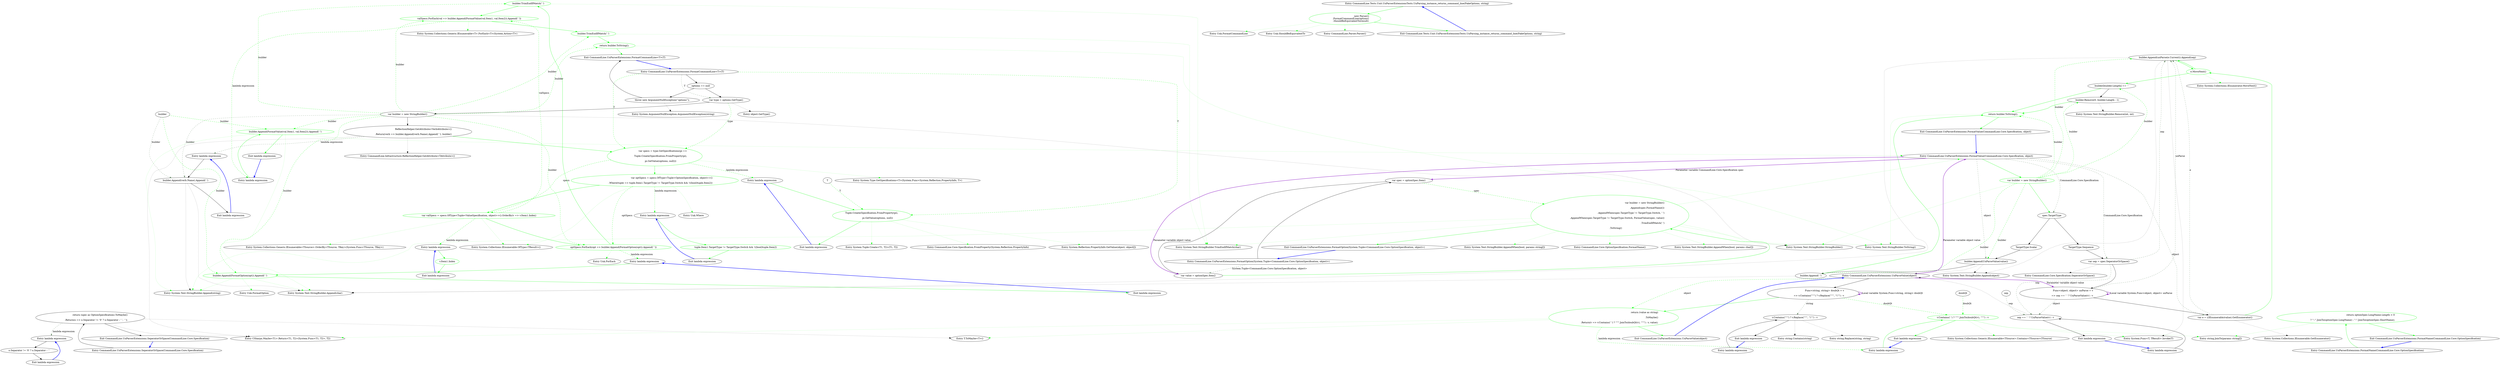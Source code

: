 digraph  {
m1_90 [label="Entry System.Collections.Generic.IEnumerable<TSource>.Contains<TSource>(TSource)", span="0-0", cluster="System.Collections.Generic.IEnumerable<TSource>.Contains<TSource>(TSource)", file="UnParserExtensions.cs"];
m1_32 [label="Entry System.Text.StringBuilder.Append(char)", span="0-0", cluster="System.Text.StringBuilder.Append(char)", file="UnParserExtensions.cs"];
m1_26 [label="Entry System.Collections.Generic.IEnumerable<T>.ForEach<T>(System.Action<T>)", span="253-253", cluster="System.Collections.Generic.IEnumerable<T>.ForEach<T>(System.Action<T>)", file="UnParserExtensions.cs"];
m1_19 [label="Entry CSharpx.Maybe<T1>.Return<T1, T2>(System.Func<T1, T2>, T2)", span="126-126", cluster="CSharpx.Maybe<T1>.Return<T1, T2>(System.Func<T1, T2>, T2)", file="UnParserExtensions.cs"];
m1_98 [label="Entry CommandLine.UnParserExtensions.FormatOption(System.Tuple<CommandLine.Core.OptionSpecification, object>)", span="81-81", cluster="CommandLine.UnParserExtensions.FormatOption(System.Tuple<CommandLine.Core.OptionSpecification, object>)", file="UnParserExtensions.cs"];
m1_101 [label="var builder = new StringBuilder()\r\n                    .Append(spec.FormatName())\r\n                    .AppendWhen(spec.TargetType != TargetType.Switch, ' ')\r\n                    .AppendWhen(spec.TargetType != TargetType.Switch, FormatValue(spec, value))\r\n                    .TrimEndIfMatch(' ')\r\n                .ToString()", span="85-90", cluster="CommandLine.UnParserExtensions.FormatOption(System.Tuple<CommandLine.Core.OptionSpecification, object>)", color=green, community=0, file="UnParserExtensions.cs"];
m1_99 [label="var spec = optionSpec.Item1", span="83-83", cluster="CommandLine.UnParserExtensions.FormatOption(System.Tuple<CommandLine.Core.OptionSpecification, object>)", file="UnParserExtensions.cs"];
m1_100 [label="var value = optionSpec.Item2", span="84-84", cluster="CommandLine.UnParserExtensions.FormatOption(System.Tuple<CommandLine.Core.OptionSpecification, object>)", file="UnParserExtensions.cs"];
m1_102 [label="Exit CommandLine.UnParserExtensions.FormatOption(System.Tuple<CommandLine.Core.OptionSpecification, object>)", span="81-81", cluster="CommandLine.UnParserExtensions.FormatOption(System.Tuple<CommandLine.Core.OptionSpecification, object>)", file="UnParserExtensions.cs"];
m1_104 [label="Entry System.Text.StringBuilder.AppendWhen(bool, params char[])", span="21-21", cluster="System.Text.StringBuilder.AppendWhen(bool, params char[])", file="UnParserExtensions.cs"];
m1_92 [label="Entry CommandLine.UnParserExtensions.SeperatorOrSpace(CommandLine.Core.Specification)", span="75-75", cluster="CommandLine.UnParserExtensions.SeperatorOrSpace(CommandLine.Core.Specification)", file="UnParserExtensions.cs"];
m1_93 [label="return (spec as OptionSpecification).ToMaybe()\r\n                .Return(o => o.Separator != '\0' ? o.Separator : ' ', ' ');", span="77-78", cluster="CommandLine.UnParserExtensions.SeperatorOrSpace(CommandLine.Core.Specification)", file="UnParserExtensions.cs"];
m1_94 [label="Exit CommandLine.UnParserExtensions.SeperatorOrSpace(CommandLine.Core.Specification)", span="75-75", cluster="CommandLine.UnParserExtensions.SeperatorOrSpace(CommandLine.Core.Specification)", file="UnParserExtensions.cs"];
m1_52 [label="Entry CommandLine.UnParserExtensions.FormatValue(CommandLine.Core.Specification, object)", span="42-42", cluster="CommandLine.UnParserExtensions.FormatValue(CommandLine.Core.Specification, object)", file="UnParserExtensions.cs"];
m1_53 [label="var builder = new StringBuilder()", span="44-44", cluster="CommandLine.UnParserExtensions.FormatValue(CommandLine.Core.Specification, object)", color=green, community=0, file="UnParserExtensions.cs"];
m1_54 [label="spec.TargetType", span="45-45", cluster="CommandLine.UnParserExtensions.FormatValue(CommandLine.Core.Specification, object)", file="UnParserExtensions.cs"];
m1_56 [label="builder.Append(UnParseValue(value))", span="48-48", cluster="CommandLine.UnParserExtensions.FormatValue(CommandLine.Core.Specification, object)", file="UnParserExtensions.cs"];
m1_57 [label="builder.Append(' ')", span="49-49", cluster="CommandLine.UnParserExtensions.FormatValue(CommandLine.Core.Specification, object)", file="UnParserExtensions.cs"];
m1_63 [label="builder.Append(unParse(e.Current)).Append(sep)", span="57-57", cluster="CommandLine.UnParserExtensions.FormatValue(CommandLine.Core.Specification, object)", file="UnParserExtensions.cs"];
m1_64 [label="builder[builder.Length] == ' '", span="58-58", cluster="CommandLine.UnParserExtensions.FormatValue(CommandLine.Core.Specification, object)", file="UnParserExtensions.cs"];
m1_65 [label="builder.Remove(0, builder.Length - 1)", span="59-59", cluster="CommandLine.UnParserExtensions.FormatValue(CommandLine.Core.Specification, object)", file="UnParserExtensions.cs"];
m1_66 [label="return builder.ToString();", span="62-62", cluster="CommandLine.UnParserExtensions.FormatValue(CommandLine.Core.Specification, object)", color=green, community=0, file="UnParserExtensions.cs"];
m1_62 [label="e.MoveNext()", span="56-56", cluster="CommandLine.UnParserExtensions.FormatValue(CommandLine.Core.Specification, object)", color=green, community=0, file="UnParserExtensions.cs"];
m1_61 [label="var e = ((IEnumerable)value).GetEnumerator()", span="55-55", cluster="CommandLine.UnParserExtensions.FormatValue(CommandLine.Core.Specification, object)", file="UnParserExtensions.cs"];
m1_59 [label="var sep = spec.SeperatorOrSpace()", span="52-52", cluster="CommandLine.UnParserExtensions.FormatValue(CommandLine.Core.Specification, object)", file="UnParserExtensions.cs"];
m1_55 [label="TargetType.Scalar", span="47-47", cluster="CommandLine.UnParserExtensions.FormatValue(CommandLine.Core.Specification, object)", file="UnParserExtensions.cs"];
m1_58 [label="TargetType.Sequence", span="51-51", cluster="CommandLine.UnParserExtensions.FormatValue(CommandLine.Core.Specification, object)", file="UnParserExtensions.cs"];
m1_60 [label="Func<object, object> unParse = v\r\n                        => sep == ' ' ? UnParseValue(v) : v", span="53-54", cluster="CommandLine.UnParserExtensions.FormatValue(CommandLine.Core.Specification, object)", file="UnParserExtensions.cs"];
m1_67 [label="Exit CommandLine.UnParserExtensions.FormatValue(CommandLine.Core.Specification, object)", span="42-42", cluster="CommandLine.UnParserExtensions.FormatValue(CommandLine.Core.Specification, object)", file="UnParserExtensions.cs"];
m1_71 [label="Entry System.Collections.IEnumerable.GetEnumerator()", span="0-0", cluster="System.Collections.IEnumerable.GetEnumerator()", file="UnParserExtensions.cs"];
m1_73 [label="Entry System.Func<T, TResult>.Invoke(T)", span="0-0", cluster="System.Func<T, TResult>.Invoke(T)", file="UnParserExtensions.cs"];
m1_0 [label="Entry CommandLine.UnParserExtensions.FormatCommandLine<T>(T)", span="17-17", cluster="CommandLine.UnParserExtensions.FormatCommandLine<T>(T)", file="UnParserExtensions.cs"];
m1_6 [label="var specs = type.GetSpecifications(pi =>\r\n                Tuple.Create(Specification.FromProperty(pi),\r\n                pi.GetValue(options, null)))", span="27-29", cluster="CommandLine.UnParserExtensions.FormatCommandLine<T>(T)", color=green, community=0, file="UnParserExtensions.cs"];
m1_3 [label="var type = options.GetType()", span="21-21", cluster="CommandLine.UnParserExtensions.FormatCommandLine<T>(T)", file="UnParserExtensions.cs"];
m1_5 [label="ReflectionHelper.GetAttribute<VerbAttribute>()\r\n                .Return(verb => builder.Append(verb.Name).Append(' '), builder)", span="24-25", cluster="CommandLine.UnParserExtensions.FormatCommandLine<T>(T)", file="UnParserExtensions.cs"];
m1_7 [label="var optSpecs = specs.OfType<Tuple<OptionSpecification, object>>()\r\n                .Where(tuple => tuple.Item1.TargetType != TargetType.Switch && !((bool)tuple.Item2))", span="30-31", cluster="CommandLine.UnParserExtensions.FormatCommandLine<T>(T)", color=green, community=0, file="UnParserExtensions.cs"];
m1_8 [label="var valSpecs = specs.OfType<Tuple<ValueSpecification, object>>().OrderBy(v => v.Item1.Index)", span="32-32", cluster="CommandLine.UnParserExtensions.FormatCommandLine<T>(T)", color=green, community=0, file="UnParserExtensions.cs"];
m1_9 [label="optSpecs.ForEach(opt => builder.Append(FormatOption(opt)).Append(' '))", span="34-34", cluster="CommandLine.UnParserExtensions.FormatCommandLine<T>(T)", color=green, community=0, file="UnParserExtensions.cs"];
m1_4 [label="var builder = new StringBuilder()", span="22-22", cluster="CommandLine.UnParserExtensions.FormatCommandLine<T>(T)", file="UnParserExtensions.cs"];
m1_10 [label="builder.TrimEndIfMatch(' ')", span="35-35", cluster="CommandLine.UnParserExtensions.FormatCommandLine<T>(T)", color=green, community=0, file="UnParserExtensions.cs"];
m1_11 [label="valSpecs.ForEach(val => builder.Append(FormatValue(val.Item1, val.Item2)).Append(' '))", span="36-36", cluster="CommandLine.UnParserExtensions.FormatCommandLine<T>(T)", color=green, community=0, file="UnParserExtensions.cs"];
m1_12 [label="builder.TrimEndIfMatch(' ')", span="37-37", cluster="CommandLine.UnParserExtensions.FormatCommandLine<T>(T)", color=green, community=0, file="UnParserExtensions.cs"];
m1_13 [label="return builder.ToString();", span="39-39", cluster="CommandLine.UnParserExtensions.FormatCommandLine<T>(T)", color=green, community=0, file="UnParserExtensions.cs"];
m1_1 [label="options == null", span="19-19", cluster="CommandLine.UnParserExtensions.FormatCommandLine<T>(T)", file="UnParserExtensions.cs"];
m1_2 [label="throw new ArgumentNullException(''options'');", span="19-19", cluster="CommandLine.UnParserExtensions.FormatCommandLine<T>(T)", file="UnParserExtensions.cs"];
m1_14 [label="Exit CommandLine.UnParserExtensions.FormatCommandLine<T>(T)", span="17-17", cluster="CommandLine.UnParserExtensions.FormatCommandLine<T>(T)", file="UnParserExtensions.cs"];
m1_22 [label="Entry Unk.Where", span="", cluster="Unk.Where", file="UnParserExtensions.cs"];
m1_18 [label="Entry CommandLine.Infrastructure.ReflectionHelper.GetAttribute<TAttribute>()", span="12-12", cluster="CommandLine.Infrastructure.ReflectionHelper.GetAttribute<TAttribute>()", file="UnParserExtensions.cs"];
m1_86 [label="Entry string.Replace(string, string)", span="0-0", cluster="string.Replace(string, string)", file="UnParserExtensions.cs"];
m1_20 [label="Entry System.Type.GetSpecifications<T>(System.Func<System.Reflection.PropertyInfo, T>)", span="14-14", cluster="System.Type.GetSpecifications<T>(System.Func<System.Reflection.PropertyInfo, T>)", file="UnParserExtensions.cs"];
m1_81 [label="Entry T.ToMaybe<T>()", span="105-105", cluster="T.ToMaybe<T>()", file="UnParserExtensions.cs"];
m1_38 [label="Entry System.Tuple.Create<T1, T2>(T1, T2)", span="0-0", cluster="System.Tuple.Create<T1, T2>(T1, T2)", file="UnParserExtensions.cs"];
m1_16 [label="Entry object.GetType()", span="0-0", cluster="object.GetType()", file="UnParserExtensions.cs"];
m1_95 [label="Entry lambda expression", span="78-78", cluster="lambda expression", file="UnParserExtensions.cs"];
m1_33 [label="Entry lambda expression", span="27-29", cluster="lambda expression", file="UnParserExtensions.cs"];
m1_34 [label="Tuple.Create(Specification.FromProperty(pi),\r\n                pi.GetValue(options, null))", span="28-29", cluster="lambda expression", color=green, community=0, file="UnParserExtensions.cs"];
m1_35 [label="Exit lambda expression", span="27-29", cluster="lambda expression", file="UnParserExtensions.cs"];
m1_45 [label="Entry lambda expression", span="34-34", cluster="lambda expression", file="UnParserExtensions.cs"];
m1_46 [label="builder.Append(FormatOption(opt)).Append(' ')", span="34-34", cluster="lambda expression", color=green, community=0, file="UnParserExtensions.cs"];
m1_47 [label="Exit lambda expression", span="34-34", cluster="lambda expression", file="UnParserExtensions.cs"];
m1_49 [label="Entry lambda expression", span="36-36", cluster="lambda expression", file="UnParserExtensions.cs"];
m1_50 [label="builder.Append(FormatValue(val.Item1, val.Item2)).Append(' ')", span="36-36", cluster="lambda expression", color=green, community=0, file="UnParserExtensions.cs"];
m1_51 [label="Exit lambda expression", span="36-36", cluster="lambda expression", file="UnParserExtensions.cs"];
m1_39 [label="Entry lambda expression", span="31-31", cluster="lambda expression", file="UnParserExtensions.cs"];
m1_42 [label="Entry lambda expression", span="32-32", cluster="lambda expression", file="UnParserExtensions.cs"];
m1_40 [label="tuple.Item1.TargetType != TargetType.Switch && !((bool)tuple.Item2)", span="31-31", cluster="lambda expression", color=green, community=0, file="UnParserExtensions.cs"];
m1_41 [label="Exit lambda expression", span="31-31", cluster="lambda expression", file="UnParserExtensions.cs"];
m1_43 [label="v.Item1.Index", span="32-32", cluster="lambda expression", color=green, community=0, file="UnParserExtensions.cs"];
m1_44 [label="Exit lambda expression", span="32-32", cluster="lambda expression", file="UnParserExtensions.cs"];
m1_87 [label="Entry lambda expression", span="72-72", cluster="lambda expression", file="UnParserExtensions.cs"];
m1_88 [label="v.Contains(' ') ? ''\''''.JoinTo(doubQt(v), ''\'''') : v", span="72-72", cluster="lambda expression", color=green, community=0, file="UnParserExtensions.cs"];
m1_89 [label="Exit lambda expression", span="72-72", cluster="lambda expression", file="UnParserExtensions.cs"];
m1_28 [label="Entry lambda expression", span="25-25", cluster="lambda expression", file="UnParserExtensions.cs"];
m1_29 [label="builder.Append(verb.Name).Append(' ')", span="25-25", cluster="lambda expression", file="UnParserExtensions.cs"];
m1_76 [label="sep == ' ' ? UnParseValue(v) : v", span="54-54", cluster="lambda expression", file="UnParserExtensions.cs"];
m1_83 [label="v.Contains(''\'''') ? v.Replace(''\'''', ''\\\'''') : v", span="68-68", cluster="lambda expression", file="UnParserExtensions.cs"];
m1_30 [label="Exit lambda expression", span="25-25", cluster="lambda expression", file="UnParserExtensions.cs"];
m1_75 [label="Entry lambda expression", span="53-54", cluster="lambda expression", file="UnParserExtensions.cs"];
m1_77 [label="Exit lambda expression", span="53-54", cluster="lambda expression", file="UnParserExtensions.cs"];
m1_82 [label="Entry lambda expression", span="67-68", cluster="lambda expression", file="UnParserExtensions.cs"];
m1_84 [label="Exit lambda expression", span="67-68", cluster="lambda expression", file="UnParserExtensions.cs"];
m1_96 [label="o.Separator != '\0' ? o.Separator : ' '", span="78-78", cluster="lambda expression", file="UnParserExtensions.cs"];
m1_97 [label="Exit lambda expression", span="78-78", cluster="lambda expression", file="UnParserExtensions.cs"];
m1_85 [label="Entry string.Contains(string)", span="0-0", cluster="string.Contains(string)", file="UnParserExtensions.cs"];
m1_105 [label="Entry System.Text.StringBuilder.AppendWhen(bool, params string[])", span="9-9", cluster="System.Text.StringBuilder.AppendWhen(bool, params string[])", file="UnParserExtensions.cs"];
m1_68 [label="Entry CommandLine.UnParserExtensions.UnParseValue(object)", span="65-65", cluster="CommandLine.UnParserExtensions.UnParseValue(object)", file="UnParserExtensions.cs"];
m1_79 [label="return (value as string)\r\n                .ToMaybe()\r\n                .Return(v => v.Contains(' ') ? ''\''''.JoinTo(doubQt(v), ''\'''') : v, value);", span="70-72", cluster="CommandLine.UnParserExtensions.UnParseValue(object)", color=green, community=0, file="UnParserExtensions.cs"];
m1_78 [label="Func<string, string> doubQt = v\r\n                => v.Contains(''\'''') ? v.Replace(''\'''', ''\\\'''') : v", span="67-68", cluster="CommandLine.UnParserExtensions.UnParseValue(object)", file="UnParserExtensions.cs"];
m1_80 [label="Exit CommandLine.UnParserExtensions.UnParseValue(object)", span="65-65", cluster="CommandLine.UnParserExtensions.UnParseValue(object)", file="UnParserExtensions.cs"];
m1_23 [label="Entry System.Collections.Generic.IEnumerable<TSource>.OrderBy<TSource, TKey>(System.Func<TSource, TKey>)", span="0-0", cluster="System.Collections.Generic.IEnumerable<TSource>.OrderBy<TSource, TKey>(System.Func<TSource, TKey>)", file="UnParserExtensions.cs"];
m1_25 [label="Entry System.Text.StringBuilder.TrimEndIfMatch(char)", span="86-86", cluster="System.Text.StringBuilder.TrimEndIfMatch(char)", file="UnParserExtensions.cs"];
m1_74 [label="Entry System.Text.StringBuilder.Remove(int, int)", span="0-0", cluster="System.Text.StringBuilder.Remove(int, int)", file="UnParserExtensions.cs"];
m1_48 [label="Entry Unk.FormatOption", span="", cluster="Unk.FormatOption", file="UnParserExtensions.cs"];
m1_91 [label="Entry string.JoinTo(params string[])", span="45-45", cluster="string.JoinTo(params string[])", file="UnParserExtensions.cs"];
m1_27 [label="Entry System.Text.StringBuilder.ToString()", span="0-0", cluster="System.Text.StringBuilder.ToString()", file="UnParserExtensions.cs"];
m1_70 [label="Entry CommandLine.Core.Specification.SeperatorOrSpace()", span="75-75", cluster="CommandLine.Core.Specification.SeperatorOrSpace()", file="UnParserExtensions.cs"];
m1_31 [label="Entry System.Text.StringBuilder.Append(string)", span="0-0", cluster="System.Text.StringBuilder.Append(string)", file="UnParserExtensions.cs"];
m1_103 [label="Entry CommandLine.Core.OptionSpecification.FormatName()", span="93-93", cluster="CommandLine.Core.OptionSpecification.FormatName()", file="UnParserExtensions.cs"];
m1_24 [label="Entry Unk.ForEach", span="", cluster="Unk.ForEach", file="UnParserExtensions.cs"];
m1_69 [label="Entry System.Text.StringBuilder.Append(object)", span="0-0", cluster="System.Text.StringBuilder.Append(object)", file="UnParserExtensions.cs"];
m1_21 [label="Entry System.Collections.IEnumerable.OfType<TResult>()", span="0-0", cluster="System.Collections.IEnumerable.OfType<TResult>()", file="UnParserExtensions.cs"];
m1_17 [label="Entry System.Text.StringBuilder.StringBuilder()", span="0-0", cluster="System.Text.StringBuilder.StringBuilder()", file="UnParserExtensions.cs"];
m1_72 [label="Entry System.Collections.IEnumerator.MoveNext()", span="0-0", cluster="System.Collections.IEnumerator.MoveNext()", file="UnParserExtensions.cs"];
m1_106 [label="Entry CommandLine.UnParserExtensions.FormatName(CommandLine.Core.OptionSpecification)", span="93-93", cluster="CommandLine.UnParserExtensions.FormatName(CommandLine.Core.OptionSpecification)", file="UnParserExtensions.cs"];
m1_107 [label="return optionSpec.LongName.Length > 0\r\n                ? ''--''.JoinTo(optionSpec.LongName) : ''-''.JoinTo(optionSpec.ShortName);", span="95-96", cluster="CommandLine.UnParserExtensions.FormatName(CommandLine.Core.OptionSpecification)", color=green, community=0, file="UnParserExtensions.cs"];
m1_108 [label="Exit CommandLine.UnParserExtensions.FormatName(CommandLine.Core.OptionSpecification)", span="93-93", cluster="CommandLine.UnParserExtensions.FormatName(CommandLine.Core.OptionSpecification)", file="UnParserExtensions.cs"];
m1_36 [label="Entry CommandLine.Core.Specification.FromProperty(System.Reflection.PropertyInfo)", span="105-105", cluster="CommandLine.Core.Specification.FromProperty(System.Reflection.PropertyInfo)", file="UnParserExtensions.cs"];
m1_15 [label="Entry System.ArgumentNullException.ArgumentNullException(string)", span="0-0", cluster="System.ArgumentNullException.ArgumentNullException(string)", file="UnParserExtensions.cs"];
m1_37 [label="Entry System.Reflection.PropertyInfo.GetValue(object, object[])", span="0-0", cluster="System.Reflection.PropertyInfo.GetValue(object, object[])", file="UnParserExtensions.cs"];
m1_110 [label=T, span="", file="UnParserExtensions.cs"];
m1_109 [label=builder, span="", file="UnParserExtensions.cs"];
m1_112 [label=doubQt, span="", file="UnParserExtensions.cs"];
m1_111 [label=sep, span="", file="UnParserExtensions.cs"];
m2_0 [label="Entry CommandLine.Tests.Unit.UnParserExtensionsTests.UnParsing_instance_returns_command_line(FakeOptions, string)", span="16-16", cluster="CommandLine.Tests.Unit.UnParserExtensionsTests.UnParsing_instance_returns_command_line(FakeOptions, string)", file="UnParserExtensionsTests.cs"];
m2_1 [label="new Parser()\r                .FormatCommandLine(options)\r                .ShouldBeEquivalentTo(result)", span="18-20", cluster="CommandLine.Tests.Unit.UnParserExtensionsTests.UnParsing_instance_returns_command_line(FakeOptions, string)", color=green, community=1, file="UnParserExtensionsTests.cs"];
m2_2 [label="Exit CommandLine.Tests.Unit.UnParserExtensionsTests.UnParsing_instance_returns_command_line(FakeOptions, string)", span="16-16", cluster="CommandLine.Tests.Unit.UnParserExtensionsTests.UnParsing_instance_returns_command_line(FakeOptions, string)", file="UnParserExtensionsTests.cs"];
m2_4 [label="Entry Unk.FormatCommandLine", span="", cluster="Unk.FormatCommandLine", file="UnParserExtensionsTests.cs"];
m2_5 [label="Entry Unk.ShouldBeEquivalentTo", span="", cluster="Unk.ShouldBeEquivalentTo", file="UnParserExtensionsTests.cs"];
m2_3 [label="Entry CommandLine.Parser.Parser()", span="26-26", cluster="CommandLine.Parser.Parser()", file="UnParserExtensionsTests.cs"];
m1_98 -> m1_99  [key=0, style=solid];
m1_98 -> m1_100  [key=1, style=dashed, color=darkseagreen4, label="System.Tuple<CommandLine.Core.OptionSpecification, object>"];
m1_101 -> m1_102  [key=0, style=solid, color=green];
m1_101 -> m1_17  [key=2, style=dotted, color=green];
m1_101 -> m1_103  [key=2, style=dotted, color=green];
m1_101 -> m1_31  [key=2, style=dotted, color=green];
m1_101 -> m1_104  [key=2, style=dotted, color=green];
m1_101 -> m1_52  [key=2, style=dotted, color=green];
m1_101 -> m1_105  [key=2, style=dotted, color=green];
m1_101 -> m1_25  [key=2, style=dotted, color=green];
m1_101 -> m1_27  [key=2, style=dotted, color=green];
m1_99 -> m1_101  [key=1, style=dashed, color=green, label=spec];
m1_99 -> m1_100  [key=0, style=solid];
m1_100 -> m1_101  [key=0, style=solid, color=green];
m1_102 -> m1_98  [key=0, style=bold, color=blue];
m1_92 -> m1_93  [key=0, style=solid];
m1_93 -> m1_81  [key=2, style=dotted];
m1_93 -> m1_19  [key=2, style=dotted];
m1_93 -> m1_94  [key=0, style=solid];
m1_93 -> m1_95  [key=1, style=dashed, color=darkseagreen4, label="lambda expression"];
m1_94 -> m1_92  [key=0, style=bold, color=blue];
m1_52 -> m1_53  [key=0, style=solid, color=green];
m1_52 -> m1_54  [key=1, style=dashed, color=darkseagreen4, label="CommandLine.Core.Specification"];
m1_52 -> m1_56  [key=1, style=dashed, color=darkseagreen4, label=object];
m1_52 -> m1_59  [key=1, style=dashed, color=darkseagreen4, label="CommandLine.Core.Specification"];
m1_52 -> m1_61  [key=1, style=dashed, color=darkseagreen4, label=object];
m1_52 -> m1_99  [key=3, color=darkorchid, style=bold, label="Parameter variable CommandLine.Core.Specification spec"];
m1_52 -> m1_100  [key=3, color=darkorchid, style=bold, label="Parameter variable object value"];
m1_53 -> m1_54  [key=0, style=solid, color=green];
m1_53 -> m1_17  [key=2, style=dotted, color=green];
m1_53 -> m1_56  [key=1, style=dashed, color=green, label=builder];
m1_53 -> m1_57  [key=1, style=dashed, color=green, label=builder];
m1_53 -> m1_63  [key=1, style=dashed, color=green, label=builder];
m1_53 -> m1_64  [key=1, style=dashed, color=green, label=builder];
m1_53 -> m1_65  [key=1, style=dashed, color=green, label=builder];
m1_53 -> m1_66  [key=1, style=dashed, color=green, label=builder];
m1_54 -> m1_55  [key=0, style=solid];
m1_54 -> m1_58  [key=0, style=solid];
m1_56 -> m1_57  [key=0, style=solid];
m1_56 -> m1_68  [key=2, style=dotted];
m1_56 -> m1_69  [key=2, style=dotted];
m1_57 -> m1_66  [key=0, style=solid, color=green];
m1_57 -> m1_32  [key=2, style=dotted];
m1_63 -> m1_62  [key=0, style=solid, color=green];
m1_63 -> m1_32  [key=2, style=dotted];
m1_63 -> m1_73  [key=2, style=dotted];
m1_63 -> m1_69  [key=2, style=dotted];
m1_64 -> m1_66  [key=0, style=solid, color=green];
m1_64 -> m1_65  [key=0, style=solid];
m1_65 -> m1_66  [key=0, style=solid, color=green];
m1_65 -> m1_74  [key=2, style=dotted];
m1_66 -> m1_67  [key=0, style=solid, color=green];
m1_66 -> m1_27  [key=2, style=dotted, color=green];
m1_62 -> m1_63  [key=0, style=solid, color=green];
m1_62 -> m1_64  [key=0, style=solid, color=green];
m1_62 -> m1_72  [key=2, style=dotted, color=green];
m1_61 -> m1_62  [key=0, style=solid, color=green];
m1_61 -> m1_63  [key=1, style=dashed, color=darkseagreen4, label=e];
m1_61 -> m1_71  [key=2, style=dotted];
m1_59 -> m1_63  [key=1, style=dashed, color=darkseagreen4, label=sep];
m1_59 -> m1_60  [key=0, style=solid];
m1_59 -> m1_70  [key=2, style=dotted];
m1_59 -> m1_76  [key=1, style=dashed, color=darkseagreen4, label=sep];
m1_55 -> m1_56  [key=0, style=solid];
m1_58 -> m1_59  [key=0, style=solid];
m1_60 -> m1_63  [key=1, style=dashed, color=darkseagreen4, label=unParse];
m1_60 -> m1_61  [key=0, style=solid];
m1_60 -> m1_60  [key=3, color=darkorchid, style=bold, label="Local variable System.Func<object, object> unParse"];
m1_60 -> m1_76  [key=1, style=dashed, color=darkseagreen4, label=object];
m1_67 -> m1_52  [key=0, style=bold, color=blue];
m1_0 -> m1_6  [key=1, style=dashed, color=green, label=T];
m1_0 -> m1_34  [key=1, style=dashed, color=green, label=T];
m1_0 -> m1_1  [key=0, style=solid];
m1_0 -> m1_3  [key=1, style=dashed, color=darkseagreen4, label=T];
m1_6 -> m1_7  [key=0, style=solid, color=green];
m1_6 -> m1_20  [key=2, style=dotted, color=green];
m1_6 -> m1_33  [key=1, style=dashed, color=green, label="lambda expression"];
m1_6 -> m1_8  [key=1, style=dashed, color=green, label=specs];
m1_3 -> m1_6  [key=1, style=dashed, color=green, label=type];
m1_3 -> m1_4  [key=0, style=solid];
m1_3 -> m1_16  [key=2, style=dotted];
m1_5 -> m1_6  [key=0, style=solid, color=green];
m1_5 -> m1_18  [key=2, style=dotted];
m1_5 -> m1_19  [key=2, style=dotted];
m1_5 -> m1_28  [key=1, style=dashed, color=darkseagreen4, label="lambda expression"];
m1_7 -> m1_9  [key=1, style=dashed, color=green, label=optSpecs];
m1_7 -> m1_8  [key=0, style=solid, color=green];
m1_7 -> m1_21  [key=2, style=dotted, color=green];
m1_7 -> m1_22  [key=2, style=dotted, color=green];
m1_7 -> m1_39  [key=1, style=dashed, color=green, label="lambda expression"];
m1_8 -> m1_9  [key=0, style=solid, color=green];
m1_8 -> m1_11  [key=1, style=dashed, color=green, label=valSpecs];
m1_8 -> m1_21  [key=2, style=dotted, color=green];
m1_8 -> m1_23  [key=2, style=dotted, color=green];
m1_8 -> m1_42  [key=1, style=dashed, color=green, label="lambda expression"];
m1_9 -> m1_10  [key=0, style=solid, color=green];
m1_9 -> m1_24  [key=2, style=dotted, color=green];
m1_9 -> m1_45  [key=1, style=dashed, color=green, label="lambda expression"];
m1_4 -> m1_9  [key=1, style=dashed, color=green, label=builder];
m1_4 -> m1_46  [key=1, style=dashed, color=green, label=builder];
m1_4 -> m1_10  [key=1, style=dashed, color=green, label=builder];
m1_4 -> m1_11  [key=1, style=dashed, color=green, label=builder];
m1_4 -> m1_50  [key=1, style=dashed, color=green, label=builder];
m1_4 -> m1_12  [key=1, style=dashed, color=green, label=builder];
m1_4 -> m1_13  [key=1, style=dashed, color=green, label=builder];
m1_4 -> m1_5  [key=0, style=solid];
m1_4 -> m1_17  [key=2, style=dotted];
m1_4 -> m1_29  [key=1, style=dashed, color=darkseagreen4, label=builder];
m1_10 -> m1_11  [key=0, style=solid, color=green];
m1_10 -> m1_25  [key=2, style=dotted, color=green];
m1_11 -> m1_12  [key=0, style=solid, color=green];
m1_11 -> m1_26  [key=2, style=dotted, color=green];
m1_11 -> m1_49  [key=1, style=dashed, color=green, label="lambda expression"];
m1_12 -> m1_13  [key=0, style=solid, color=green];
m1_12 -> m1_25  [key=2, style=dotted, color=green];
m1_13 -> m1_14  [key=0, style=solid, color=green];
m1_13 -> m1_27  [key=2, style=dotted, color=green];
m1_1 -> m1_3  [key=0, style=solid];
m1_1 -> m1_2  [key=0, style=solid];
m1_2 -> m1_14  [key=0, style=solid];
m1_2 -> m1_15  [key=2, style=dotted];
m1_14 -> m1_0  [key=0, style=bold, color=blue];
m1_95 -> m1_96  [key=0, style=solid];
m1_33 -> m1_34  [key=0, style=solid, color=green];
m1_34 -> m1_35  [key=0, style=solid, color=green];
m1_34 -> m1_36  [key=2, style=dotted, color=green];
m1_34 -> m1_37  [key=2, style=dotted, color=green];
m1_34 -> m1_38  [key=2, style=dotted, color=green];
m1_35 -> m1_33  [key=0, style=bold, color=blue];
m1_45 -> m1_46  [key=0, style=solid, color=green];
m1_46 -> m1_47  [key=0, style=solid, color=green];
m1_46 -> m1_48  [key=2, style=dotted, color=green];
m1_46 -> m1_31  [key=2, style=dotted, color=green];
m1_46 -> m1_32  [key=2, style=dotted, color=green];
m1_47 -> m1_45  [key=0, style=bold, color=blue];
m1_49 -> m1_50  [key=0, style=solid, color=green];
m1_50 -> m1_51  [key=0, style=solid, color=green];
m1_50 -> m1_52  [key=2, style=dotted, color=green];
m1_50 -> m1_31  [key=2, style=dotted, color=green];
m1_50 -> m1_32  [key=2, style=dotted, color=green];
m1_51 -> m1_49  [key=0, style=bold, color=blue];
m1_39 -> m1_40  [key=0, style=solid, color=green];
m1_42 -> m1_43  [key=0, style=solid, color=green];
m1_40 -> m1_41  [key=0, style=solid, color=green];
m1_41 -> m1_39  [key=0, style=bold, color=blue];
m1_43 -> m1_44  [key=0, style=solid, color=green];
m1_44 -> m1_42  [key=0, style=bold, color=blue];
m1_87 -> m1_88  [key=0, style=solid, color=green];
m1_88 -> m1_89  [key=0, style=solid, color=green];
m1_88 -> m1_90  [key=2, style=dotted, color=green];
m1_88 -> m1_73  [key=2, style=dotted, color=green];
m1_88 -> m1_91  [key=2, style=dotted, color=green];
m1_89 -> m1_87  [key=0, style=bold, color=blue];
m1_28 -> m1_29  [key=0, style=solid];
m1_29 -> m1_31  [key=2, style=dotted];
m1_29 -> m1_32  [key=2, style=dotted];
m1_29 -> m1_30  [key=0, style=solid];
m1_76 -> m1_68  [key=2, style=dotted];
m1_76 -> m1_77  [key=0, style=solid];
m1_83 -> m1_84  [key=0, style=solid];
m1_83 -> m1_85  [key=2, style=dotted];
m1_83 -> m1_86  [key=2, style=dotted];
m1_30 -> m1_28  [key=0, style=bold, color=blue];
m1_75 -> m1_76  [key=0, style=solid];
m1_77 -> m1_75  [key=0, style=bold, color=blue];
m1_82 -> m1_83  [key=0, style=solid];
m1_84 -> m1_82  [key=0, style=bold, color=blue];
m1_96 -> m1_97  [key=0, style=solid];
m1_97 -> m1_95  [key=0, style=bold, color=blue];
m1_68 -> m1_79  [key=1, style=dashed, color=green, label=object];
m1_68 -> m1_52  [key=3, color=darkorchid, style=bold, label="Parameter variable object value"];
m1_68 -> m1_78  [key=0, style=solid];
m1_68 -> m1_60  [key=3, color=darkorchid, style=bold, label="Parameter variable object value"];
m1_79 -> m1_80  [key=0, style=solid, color=green];
m1_79 -> m1_81  [key=2, style=dotted, color=green];
m1_79 -> m1_19  [key=2, style=dotted, color=green];
m1_79 -> m1_87  [key=1, style=dashed, color=green, label="lambda expression"];
m1_78 -> m1_79  [key=0, style=solid, color=green];
m1_78 -> m1_88  [key=1, style=dashed, color=green, label=doubQt];
m1_78 -> m1_78  [key=3, color=darkorchid, style=bold, label="Local variable System.Func<string, string> doubQt"];
m1_78 -> m1_83  [key=1, style=dashed, color=darkseagreen4, label=string];
m1_80 -> m1_68  [key=0, style=bold, color=blue];
m1_106 -> m1_107  [key=0, style=solid, color=green];
m1_107 -> m1_108  [key=0, style=solid, color=green];
m1_107 -> m1_91  [key=2, style=dotted, color=green];
m1_108 -> m1_106  [key=0, style=bold, color=blue];
m1_110 -> m1_34  [key=1, style=dashed, color=green, label=T];
m1_109 -> m1_46  [key=1, style=dashed, color=green, label=builder];
m1_109 -> m1_50  [key=1, style=dashed, color=green, label=builder];
m1_109 -> m1_29  [key=1, style=dashed, color=darkseagreen4, label=builder];
m1_112 -> m1_88  [key=1, style=dashed, color=green, label=doubQt];
m1_111 -> m1_76  [key=1, style=dashed, color=darkseagreen4, label=sep];
m2_0 -> m2_1  [key=0, style=solid, color=green];
m2_1 -> m2_2  [key=0, style=solid, color=green];
m2_1 -> m2_3  [key=2, style=dotted, color=green];
m2_1 -> m2_4  [key=2, style=dotted, color=green];
m2_1 -> m2_5  [key=2, style=dotted, color=green];
m2_2 -> m2_0  [key=0, style=bold, color=blue];
}
